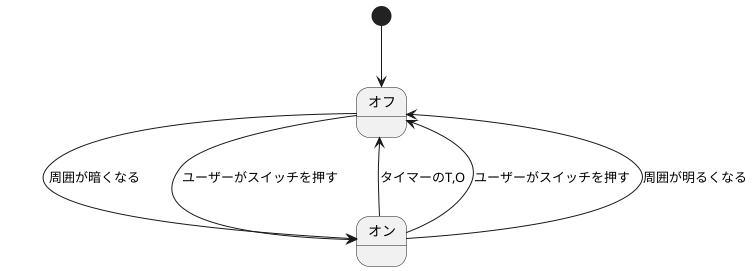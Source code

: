 @startuml
[*]-->オフ
オフ-->オン :周囲が暗くなる
オフ-->オン :ユーザーがスイッチを押す
オン-->オフ :タイマーのT,O
オン-->オフ :ユーザーがスイッチを押す
オン-->オフ :周囲が明るくなる